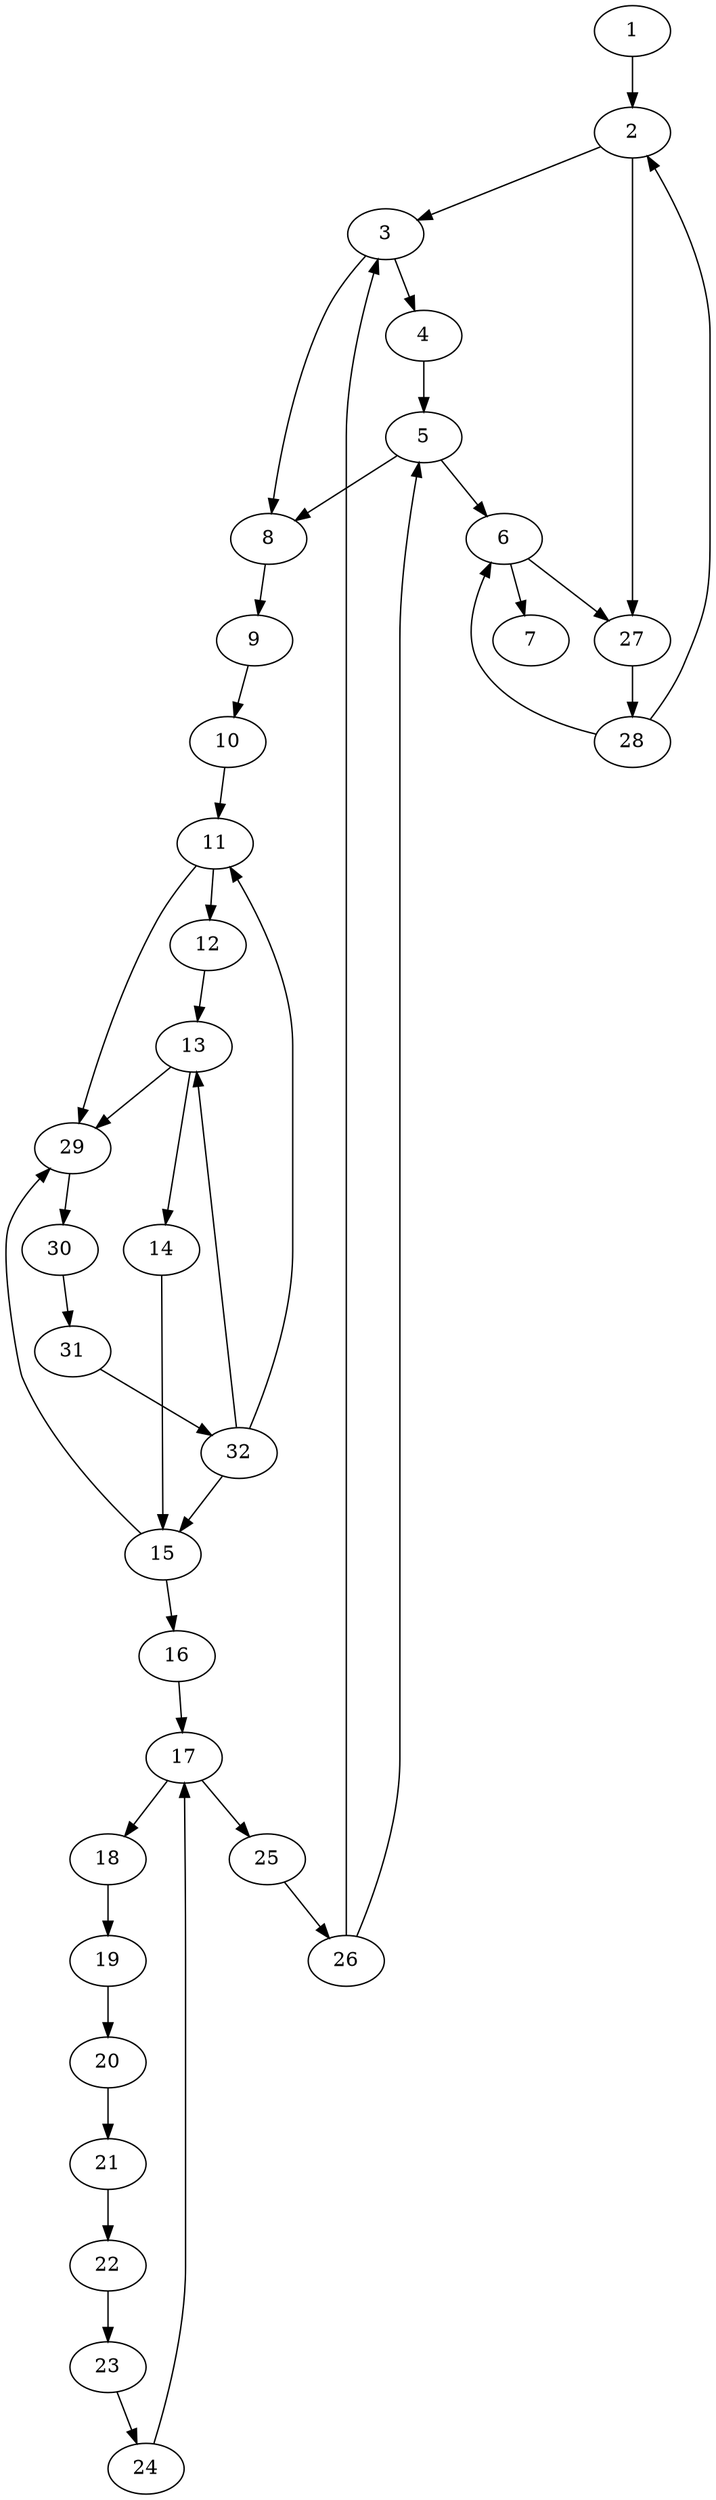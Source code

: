 digraph grafoCompleto {
	1->2;
	2->3;
	2->27;
	3->4;
	3->8;
	4->5;
	5->6;
	5->8;
	6->7;
	6->27;
	8->9;
	9->10;
	10->11;
	11->12;
	11->29;
	12->13;
	13->14;
	13->29;
	14->15;
	15->16;
	15->29;
	16->17;
	17->18;
	17->25;
	18->19;
	19->20;
	20->21;
	21->22;
	22->23;
	23->24;
	24->17;
	25->26;
	26->3;
	26->5;
	27->28;
	28->2;
	28->6;
	29->30;
	30->31;
	31->32;
	32->11;
	32->13;
	32->15;
	}
